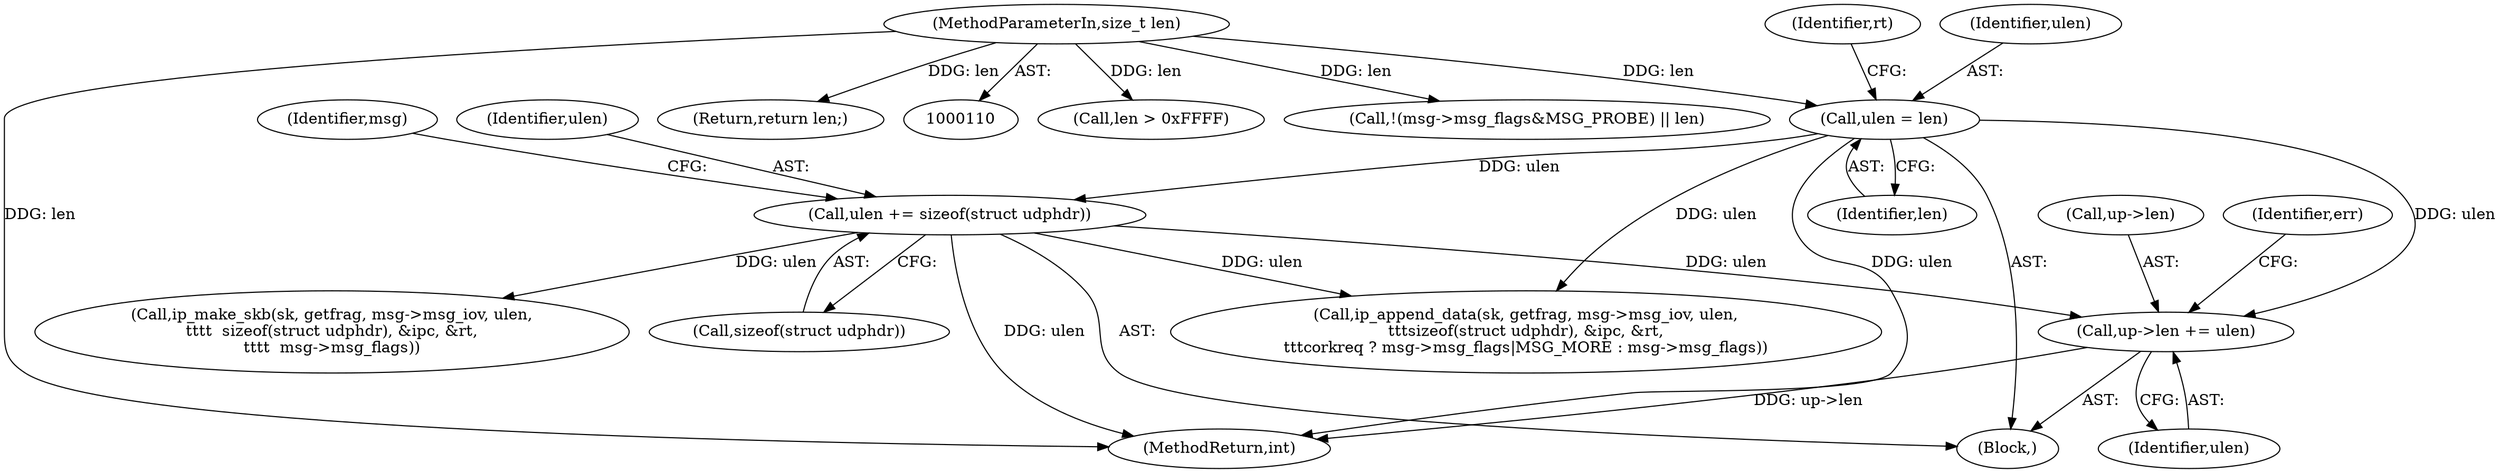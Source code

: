 digraph "0_linux_f6d8bd051c391c1c0458a30b2a7abcd939329259_32@pointer" {
"1000737" [label="(Call,up->len += ulen)"];
"1000128" [label="(Call,ulen = len)"];
"1000114" [label="(MethodParameterIn,size_t len)"];
"1000231" [label="(Call,ulen += sizeof(struct udphdr))"];
"1000128" [label="(Call,ulen = len)"];
"1000737" [label="(Call,up->len += ulen)"];
"1000649" [label="(Call,ip_make_skb(sk, getfrag, msg->msg_iov, ulen,\n\t\t\t\t  sizeof(struct udphdr), &ipc, &rt,\n\t\t\t\t  msg->msg_flags))"];
"1000741" [label="(Identifier,ulen)"];
"1000738" [label="(Call,up->len)"];
"1000232" [label="(Identifier,ulen)"];
"1000130" [label="(Identifier,len)"];
"1000171" [label="(Call,len > 0xFFFF)"];
"1000837" [label="(Call,!(msg->msg_flags&MSG_PROBE) || len)"];
"1000743" [label="(Identifier,err)"];
"1000744" [label="(Call,ip_append_data(sk, getfrag, msg->msg_iov, ulen,\n\t\t\tsizeof(struct udphdr), &ipc, &rt,\n\t\t\tcorkreq ? msg->msg_flags|MSG_MORE : msg->msg_flags))"];
"1000129" [label="(Identifier,ulen)"];
"1000237" [label="(Identifier,msg)"];
"1000850" [label="(MethodReturn,int)"];
"1000233" [label="(Call,sizeof(struct udphdr))"];
"1000806" [label="(Return,return len;)"];
"1000115" [label="(Block,)"];
"1000134" [label="(Identifier,rt)"];
"1000114" [label="(MethodParameterIn,size_t len)"];
"1000231" [label="(Call,ulen += sizeof(struct udphdr))"];
"1000737" -> "1000115"  [label="AST: "];
"1000737" -> "1000741"  [label="CFG: "];
"1000738" -> "1000737"  [label="AST: "];
"1000741" -> "1000737"  [label="AST: "];
"1000743" -> "1000737"  [label="CFG: "];
"1000737" -> "1000850"  [label="DDG: up->len"];
"1000128" -> "1000737"  [label="DDG: ulen"];
"1000231" -> "1000737"  [label="DDG: ulen"];
"1000128" -> "1000115"  [label="AST: "];
"1000128" -> "1000130"  [label="CFG: "];
"1000129" -> "1000128"  [label="AST: "];
"1000130" -> "1000128"  [label="AST: "];
"1000134" -> "1000128"  [label="CFG: "];
"1000128" -> "1000850"  [label="DDG: ulen"];
"1000114" -> "1000128"  [label="DDG: len"];
"1000128" -> "1000231"  [label="DDG: ulen"];
"1000128" -> "1000744"  [label="DDG: ulen"];
"1000114" -> "1000110"  [label="AST: "];
"1000114" -> "1000850"  [label="DDG: len"];
"1000114" -> "1000171"  [label="DDG: len"];
"1000114" -> "1000806"  [label="DDG: len"];
"1000114" -> "1000837"  [label="DDG: len"];
"1000231" -> "1000115"  [label="AST: "];
"1000231" -> "1000233"  [label="CFG: "];
"1000232" -> "1000231"  [label="AST: "];
"1000233" -> "1000231"  [label="AST: "];
"1000237" -> "1000231"  [label="CFG: "];
"1000231" -> "1000850"  [label="DDG: ulen"];
"1000231" -> "1000649"  [label="DDG: ulen"];
"1000231" -> "1000744"  [label="DDG: ulen"];
}
